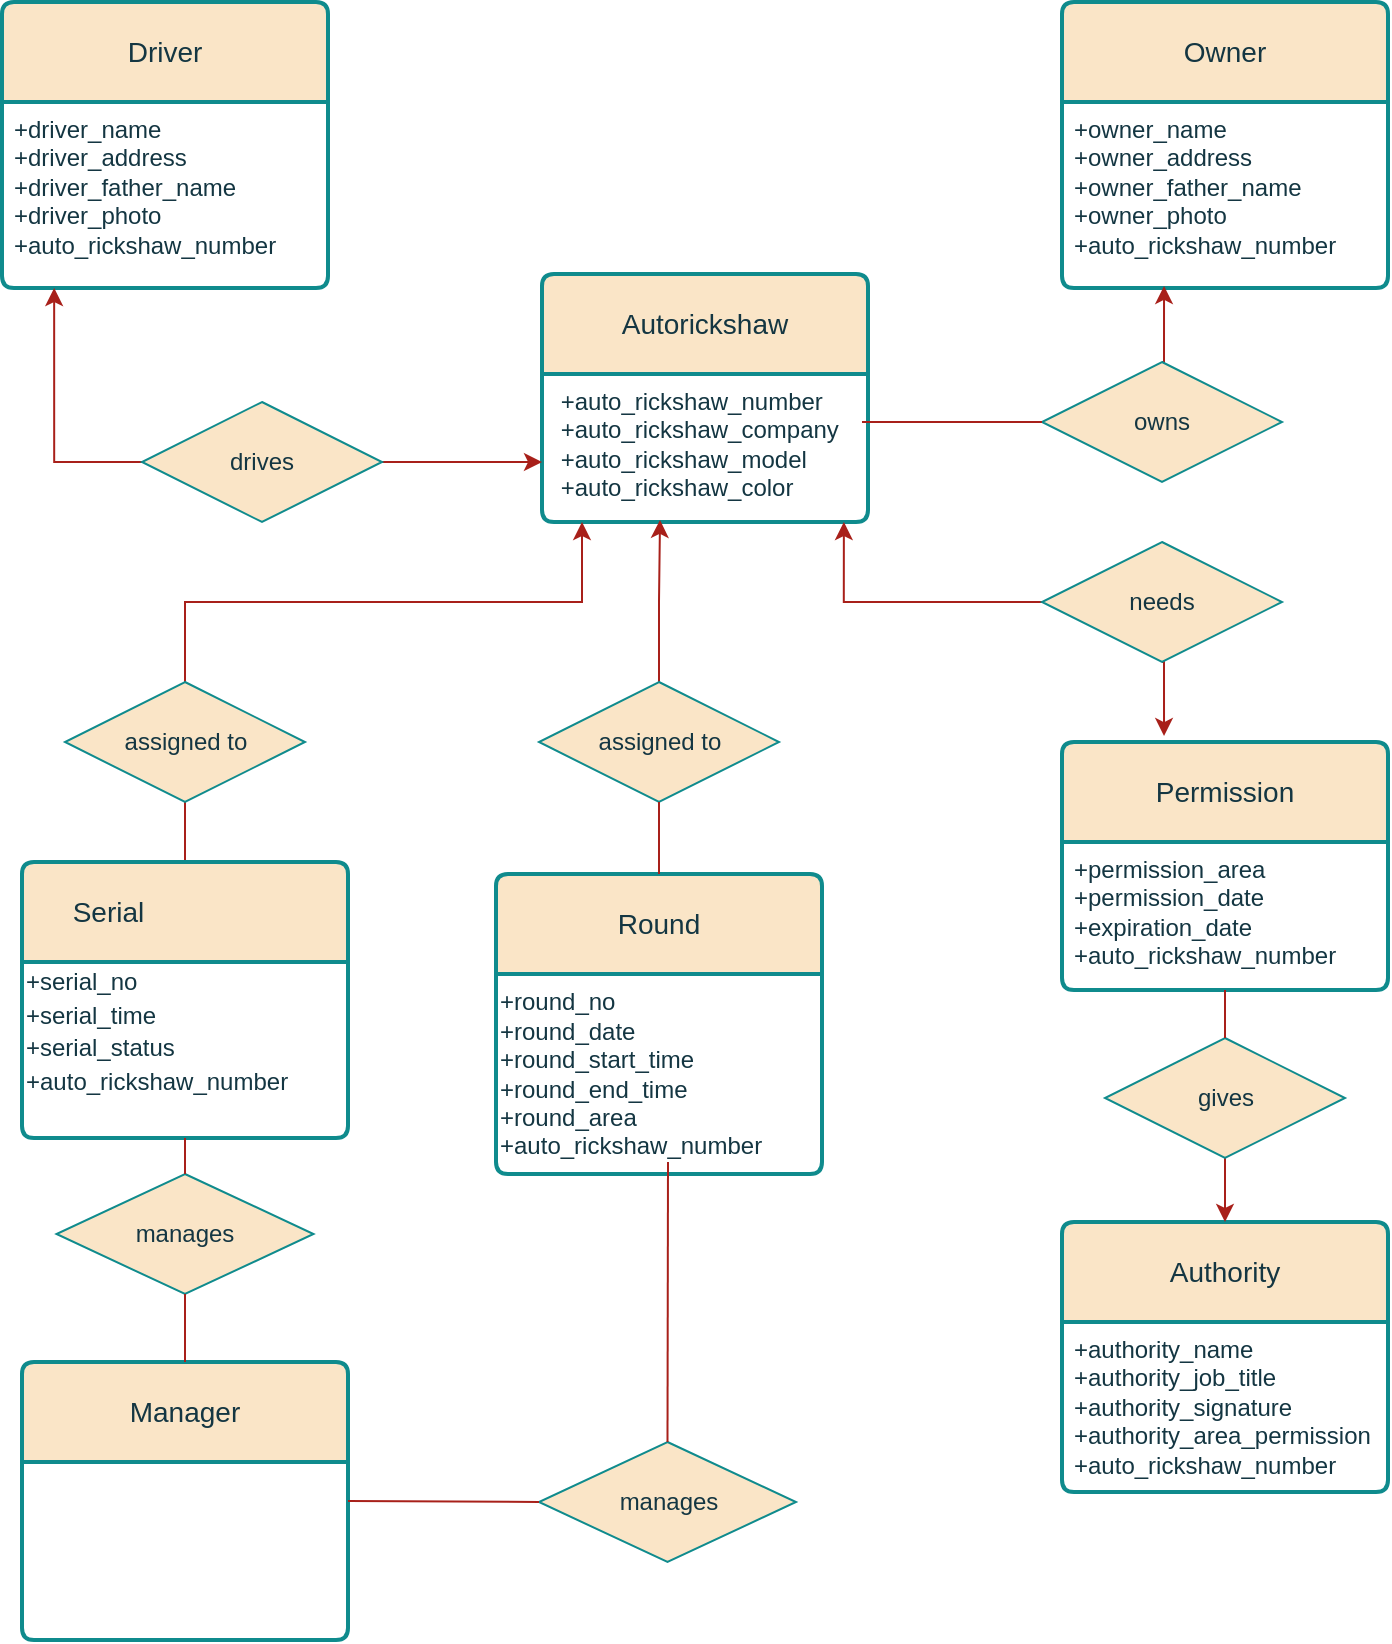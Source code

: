 <mxfile version="21.1.1" type="device">
  <diagram name="Page-1" id="wrh6u3vPimuFKa-tyXvt">
    <mxGraphModel dx="1050" dy="573" grid="1" gridSize="10" guides="1" tooltips="1" connect="1" arrows="1" fold="1" page="1" pageScale="1" pageWidth="827" pageHeight="1169" background="#ffffff" math="0" shadow="0">
      <root>
        <mxCell id="0" />
        <mxCell id="1" parent="0" />
        <mxCell id="Bhm3AzSd8e_pB51hkN4D-1" value="Driver" style="swimlane;childLayout=stackLayout;horizontal=1;startSize=50;horizontalStack=0;rounded=1;fontSize=14;fontStyle=0;strokeWidth=2;resizeParent=0;resizeLast=1;shadow=0;dashed=0;align=center;arcSize=4;whiteSpace=wrap;html=1;labelBackgroundColor=none;fillColor=#FAE5C7;strokeColor=#0F8B8D;fontColor=#143642;" parent="1" vertex="1">
          <mxGeometry x="100" y="130" width="163" height="143" as="geometry" />
        </mxCell>
        <mxCell id="Bhm3AzSd8e_pB51hkN4D-2" value="&lt;font style=&quot;font-size: 12px;&quot;&gt;+driver_name&lt;br&gt;+driver_address&lt;br&gt;+driver_father_name&lt;br&gt;+driver_photo&lt;br&gt;+auto_rickshaw_number&lt;/font&gt;" style="align=left;strokeColor=none;fillColor=none;spacingLeft=4;fontSize=12;verticalAlign=top;resizable=0;rotatable=0;part=1;html=1;labelBackgroundColor=none;fontColor=#143642;" parent="Bhm3AzSd8e_pB51hkN4D-1" vertex="1">
          <mxGeometry y="50" width="163" height="93" as="geometry" />
        </mxCell>
        <mxCell id="Bhm3AzSd8e_pB51hkN4D-5" value="Autorickshaw" style="swimlane;childLayout=stackLayout;horizontal=1;startSize=50;horizontalStack=0;rounded=1;fontSize=14;fontStyle=0;strokeWidth=2;resizeParent=0;resizeLast=1;shadow=0;dashed=0;align=center;arcSize=4;whiteSpace=wrap;html=1;labelBackgroundColor=none;fillColor=#FAE5C7;strokeColor=#0F8B8D;fontColor=#143642;" parent="1" vertex="1">
          <mxGeometry x="370" y="266" width="163" height="124" as="geometry" />
        </mxCell>
        <mxCell id="Bhm3AzSd8e_pB51hkN4D-6" value="&lt;div&gt;&amp;nbsp;+auto_rickshaw_number&lt;/div&gt;&lt;div&gt;&amp;nbsp;+auto_rickshaw_company&lt;/div&gt;&lt;div&gt;&amp;nbsp;+auto_rickshaw_model&lt;/div&gt;&lt;div&gt;&amp;nbsp;+auto_rickshaw_color&lt;/div&gt;" style="align=left;strokeColor=none;fillColor=none;spacingLeft=4;fontSize=12;verticalAlign=top;resizable=0;rotatable=0;part=1;html=1;labelBackgroundColor=none;fontColor=#143642;" parent="Bhm3AzSd8e_pB51hkN4D-5" vertex="1">
          <mxGeometry y="50" width="163" height="74" as="geometry" />
        </mxCell>
        <mxCell id="Bhm3AzSd8e_pB51hkN4D-9" value="Owner" style="swimlane;childLayout=stackLayout;horizontal=1;startSize=50;horizontalStack=0;rounded=1;fontSize=14;fontStyle=0;strokeWidth=2;resizeParent=0;resizeLast=1;shadow=0;dashed=0;align=center;arcSize=4;whiteSpace=wrap;html=1;labelBackgroundColor=none;fillColor=#FAE5C7;strokeColor=#0F8B8D;fontColor=#143642;" parent="1" vertex="1">
          <mxGeometry x="630" y="130" width="163" height="143" as="geometry" />
        </mxCell>
        <mxCell id="Bhm3AzSd8e_pB51hkN4D-10" value="&lt;div style=&quot;border-color: var(--border-color);&quot;&gt;+owner_name&lt;/div&gt;&lt;div style=&quot;border-color: var(--border-color);&quot;&gt;+owner_address&lt;/div&gt;&lt;div style=&quot;border-color: var(--border-color);&quot;&gt;+owner_father_name&lt;/div&gt;&lt;div style=&quot;border-color: var(--border-color);&quot;&gt;+owner_photo&lt;/div&gt;&lt;div style=&quot;border-color: var(--border-color);&quot;&gt;+auto_rickshaw_number&lt;/div&gt;" style="align=left;strokeColor=none;fillColor=none;spacingLeft=4;fontSize=12;verticalAlign=top;resizable=0;rotatable=0;part=1;html=1;labelBackgroundColor=none;fontColor=#143642;" parent="Bhm3AzSd8e_pB51hkN4D-9" vertex="1">
          <mxGeometry y="50" width="163" height="93" as="geometry" />
        </mxCell>
        <mxCell id="Bhm3AzSd8e_pB51hkN4D-17" value="Permission" style="swimlane;childLayout=stackLayout;horizontal=1;startSize=50;horizontalStack=0;rounded=1;fontSize=14;fontStyle=0;strokeWidth=2;resizeParent=0;resizeLast=1;shadow=0;dashed=0;align=center;arcSize=4;whiteSpace=wrap;html=1;labelBackgroundColor=none;fillColor=#FAE5C7;strokeColor=#0F8B8D;fontColor=#143642;" parent="1" vertex="1">
          <mxGeometry x="630" y="500" width="163" height="124" as="geometry" />
        </mxCell>
        <mxCell id="Bhm3AzSd8e_pB51hkN4D-18" value="&lt;div&gt;+permission_area&lt;/div&gt;&lt;div&gt;+permission_date&lt;/div&gt;&lt;div&gt;+expiration_date&lt;/div&gt;&lt;div&gt;+auto_rickshaw_number&lt;/div&gt;" style="align=left;strokeColor=none;fillColor=none;spacingLeft=4;fontSize=12;verticalAlign=top;resizable=0;rotatable=0;part=1;html=1;labelBackgroundColor=none;fontColor=#143642;" parent="Bhm3AzSd8e_pB51hkN4D-17" vertex="1">
          <mxGeometry y="50" width="163" height="74" as="geometry" />
        </mxCell>
        <mxCell id="Bhm3AzSd8e_pB51hkN4D-19" value="Authority" style="swimlane;childLayout=stackLayout;horizontal=1;startSize=50;horizontalStack=0;rounded=1;fontSize=14;fontStyle=0;strokeWidth=2;resizeParent=0;resizeLast=1;shadow=0;dashed=0;align=center;arcSize=4;whiteSpace=wrap;html=1;labelBackgroundColor=none;fillColor=#FAE5C7;strokeColor=#0F8B8D;fontColor=#143642;" parent="1" vertex="1">
          <mxGeometry x="630" y="740" width="163" height="135" as="geometry" />
        </mxCell>
        <mxCell id="Bhm3AzSd8e_pB51hkN4D-20" value="&lt;div&gt;+authority_name&lt;/div&gt;&lt;div&gt;+authority_job_title&lt;/div&gt;&lt;div&gt;+authority_signature&lt;/div&gt;&lt;div&gt;+authority_area_permission&lt;/div&gt;&lt;div&gt;+auto_rickshaw_number&lt;/div&gt;" style="align=left;strokeColor=none;fillColor=none;spacingLeft=4;fontSize=12;verticalAlign=top;resizable=0;rotatable=0;part=1;html=1;labelBackgroundColor=none;fontColor=#143642;" parent="Bhm3AzSd8e_pB51hkN4D-19" vertex="1">
          <mxGeometry y="50" width="163" height="85" as="geometry" />
        </mxCell>
        <mxCell id="Bhm3AzSd8e_pB51hkN4D-21" value="Round" style="swimlane;childLayout=stackLayout;horizontal=1;startSize=50;horizontalStack=0;rounded=1;fontSize=14;fontStyle=0;strokeWidth=2;resizeParent=0;resizeLast=1;shadow=0;dashed=0;align=center;arcSize=4;whiteSpace=wrap;html=1;labelBackgroundColor=none;fillColor=#FAE5C7;strokeColor=#0F8B8D;fontColor=#143642;" parent="1" vertex="1">
          <mxGeometry x="347" y="566" width="163" height="150" as="geometry" />
        </mxCell>
        <mxCell id="Bhm3AzSd8e_pB51hkN4D-55" value="&lt;div&gt;+round_no&lt;/div&gt;&lt;div&gt;+round_date&lt;/div&gt;&lt;div&gt;+round_start_time&lt;/div&gt;&lt;div&gt;+round_end_time&lt;/div&gt;&lt;div&gt;+round_area&lt;/div&gt;&lt;div style=&quot;&quot;&gt;+auto_rickshaw_number&lt;/div&gt;" style="text;html=1;align=left;verticalAlign=middle;resizable=0;points=[];autosize=1;strokeColor=none;fillColor=none;fontColor=#143642;" parent="Bhm3AzSd8e_pB51hkN4D-21" vertex="1">
          <mxGeometry y="50" width="163" height="100" as="geometry" />
        </mxCell>
        <mxCell id="Bhm3AzSd8e_pB51hkN4D-27" style="edgeStyle=orthogonalEdgeStyle;rounded=0;orthogonalLoop=1;jettySize=auto;html=1;exitX=1;exitY=0.5;exitDx=0;exitDy=0;entryX=0;entryY=0.595;entryDx=0;entryDy=0;entryPerimeter=0;labelBackgroundColor=none;strokeColor=#A8201A;fontColor=default;" parent="1" source="Bhm3AzSd8e_pB51hkN4D-26" target="Bhm3AzSd8e_pB51hkN4D-6" edge="1">
          <mxGeometry relative="1" as="geometry" />
        </mxCell>
        <mxCell id="Bhm3AzSd8e_pB51hkN4D-29" style="edgeStyle=orthogonalEdgeStyle;rounded=0;orthogonalLoop=1;jettySize=auto;html=1;exitX=0;exitY=0.5;exitDx=0;exitDy=0;entryX=0.16;entryY=1;entryDx=0;entryDy=0;entryPerimeter=0;labelBackgroundColor=none;strokeColor=#A8201A;fontColor=default;" parent="1" source="Bhm3AzSd8e_pB51hkN4D-26" target="Bhm3AzSd8e_pB51hkN4D-2" edge="1">
          <mxGeometry relative="1" as="geometry" />
        </mxCell>
        <mxCell id="Bhm3AzSd8e_pB51hkN4D-26" value="drives" style="shape=rhombus;perimeter=rhombusPerimeter;whiteSpace=wrap;html=1;align=center;labelBackgroundColor=none;fillColor=#FAE5C7;strokeColor=#0F8B8D;fontColor=#143642;" parent="1" vertex="1">
          <mxGeometry x="170" y="330" width="120" height="60" as="geometry" />
        </mxCell>
        <mxCell id="Bhm3AzSd8e_pB51hkN4D-30" value="manages" style="shape=rhombus;perimeter=rhombusPerimeter;whiteSpace=wrap;html=1;align=center;labelBackgroundColor=none;fillColor=#FAE5C7;strokeColor=#0F8B8D;fontColor=#143642;" parent="1" vertex="1">
          <mxGeometry x="368.5" y="850" width="128.5" height="60" as="geometry" />
        </mxCell>
        <mxCell id="Bhm3AzSd8e_pB51hkN4D-36" style="edgeStyle=orthogonalEdgeStyle;rounded=0;orthogonalLoop=1;jettySize=auto;html=1;exitX=0.5;exitY=0;exitDx=0;exitDy=0;entryX=0.313;entryY=0.989;entryDx=0;entryDy=0;entryPerimeter=0;labelBackgroundColor=none;strokeColor=#A8201A;fontColor=default;" parent="1" source="Bhm3AzSd8e_pB51hkN4D-35" target="Bhm3AzSd8e_pB51hkN4D-10" edge="1">
          <mxGeometry relative="1" as="geometry" />
        </mxCell>
        <mxCell id="Bhm3AzSd8e_pB51hkN4D-35" value="owns" style="shape=rhombus;perimeter=rhombusPerimeter;whiteSpace=wrap;html=1;align=center;labelBackgroundColor=none;fillColor=#FAE5C7;strokeColor=#0F8B8D;fontColor=#143642;" parent="1" vertex="1">
          <mxGeometry x="620" y="310" width="120" height="60" as="geometry" />
        </mxCell>
        <mxCell id="Bhm3AzSd8e_pB51hkN4D-37" value="" style="endArrow=none;html=1;rounded=0;labelBackgroundColor=none;strokeColor=#A8201A;fontColor=default;" parent="1" target="Bhm3AzSd8e_pB51hkN4D-35" edge="1">
          <mxGeometry width="50" height="50" relative="1" as="geometry">
            <mxPoint x="530" y="340" as="sourcePoint" />
            <mxPoint x="450" y="290" as="targetPoint" />
          </mxGeometry>
        </mxCell>
        <mxCell id="Bhm3AzSd8e_pB51hkN4D-64" style="edgeStyle=orthogonalEdgeStyle;rounded=0;orthogonalLoop=1;jettySize=auto;html=1;exitX=0.5;exitY=0;exitDx=0;exitDy=0;entryX=0.362;entryY=0.986;entryDx=0;entryDy=0;entryPerimeter=0;strokeColor=#A8201A;fontColor=#143642;fillColor=#FAE5C7;" parent="1" source="Bhm3AzSd8e_pB51hkN4D-39" target="Bhm3AzSd8e_pB51hkN4D-6" edge="1">
          <mxGeometry relative="1" as="geometry" />
        </mxCell>
        <mxCell id="Bhm3AzSd8e_pB51hkN4D-39" value="assigned to" style="shape=rhombus;perimeter=rhombusPerimeter;whiteSpace=wrap;html=1;align=center;labelBackgroundColor=none;fillColor=#FAE5C7;strokeColor=#0F8B8D;fontColor=#143642;" parent="1" vertex="1">
          <mxGeometry x="368.5" y="470" width="120" height="60" as="geometry" />
        </mxCell>
        <mxCell id="Bhm3AzSd8e_pB51hkN4D-62" style="edgeStyle=orthogonalEdgeStyle;rounded=0;orthogonalLoop=1;jettySize=auto;html=1;exitX=0.5;exitY=0;exitDx=0;exitDy=0;strokeColor=#A8201A;fontColor=#143642;fillColor=#FAE5C7;" parent="1" target="Bhm3AzSd8e_pB51hkN4D-6" edge="1">
          <mxGeometry relative="1" as="geometry">
            <mxPoint x="191.5" y="470" as="sourcePoint" />
            <Array as="points">
              <mxPoint x="192" y="430" />
              <mxPoint x="390" y="430" />
            </Array>
          </mxGeometry>
        </mxCell>
        <mxCell id="Bhm3AzSd8e_pB51hkN4D-43" value="" style="endArrow=none;html=1;rounded=0;entryX=0.5;entryY=1;entryDx=0;entryDy=0;labelBackgroundColor=none;strokeColor=#A8201A;fontColor=default;" parent="1" edge="1">
          <mxGeometry width="50" height="50" relative="1" as="geometry">
            <mxPoint x="191.5" y="560" as="sourcePoint" />
            <mxPoint x="191.5" y="530" as="targetPoint" />
          </mxGeometry>
        </mxCell>
        <mxCell id="Bhm3AzSd8e_pB51hkN4D-45" value="" style="endArrow=none;html=1;rounded=0;exitX=0.5;exitY=0;exitDx=0;exitDy=0;entryX=0.5;entryY=1;entryDx=0;entryDy=0;labelBackgroundColor=none;strokeColor=#A8201A;fontColor=default;" parent="1" source="Bhm3AzSd8e_pB51hkN4D-21" target="Bhm3AzSd8e_pB51hkN4D-39" edge="1">
          <mxGeometry width="50" height="50" relative="1" as="geometry">
            <mxPoint x="388.5" y="520" as="sourcePoint" />
            <mxPoint x="438.5" y="470" as="targetPoint" />
          </mxGeometry>
        </mxCell>
        <mxCell id="Bhm3AzSd8e_pB51hkN4D-47" style="edgeStyle=orthogonalEdgeStyle;rounded=0;orthogonalLoop=1;jettySize=auto;html=1;exitX=0.5;exitY=1;exitDx=0;exitDy=0;entryX=0.5;entryY=0;entryDx=0;entryDy=0;labelBackgroundColor=none;strokeColor=#A8201A;fontColor=default;" parent="1" source="Bhm3AzSd8e_pB51hkN4D-46" edge="1">
          <mxGeometry relative="1" as="geometry">
            <mxPoint x="711.5" y="740" as="targetPoint" />
          </mxGeometry>
        </mxCell>
        <mxCell id="Bhm3AzSd8e_pB51hkN4D-46" value="gives" style="shape=rhombus;perimeter=rhombusPerimeter;whiteSpace=wrap;html=1;align=center;labelBackgroundColor=none;fillColor=#FAE5C7;strokeColor=#0F8B8D;fontColor=#143642;" parent="1" vertex="1">
          <mxGeometry x="651.5" y="648" width="120" height="60" as="geometry" />
        </mxCell>
        <mxCell id="Bhm3AzSd8e_pB51hkN4D-48" value="" style="endArrow=none;html=1;rounded=0;entryX=0.5;entryY=0;entryDx=0;entryDy=0;exitX=0.5;exitY=1;exitDx=0;exitDy=0;labelBackgroundColor=none;strokeColor=#A8201A;fontColor=default;" parent="1" source="Bhm3AzSd8e_pB51hkN4D-18" target="Bhm3AzSd8e_pB51hkN4D-46" edge="1">
          <mxGeometry width="50" height="50" relative="1" as="geometry">
            <mxPoint x="410" y="650" as="sourcePoint" />
            <mxPoint x="460" y="600" as="targetPoint" />
          </mxGeometry>
        </mxCell>
        <mxCell id="Bhm3AzSd8e_pB51hkN4D-52" style="edgeStyle=orthogonalEdgeStyle;rounded=0;orthogonalLoop=1;jettySize=auto;html=1;exitX=0;exitY=0.5;exitDx=0;exitDy=0;entryX=0.926;entryY=1;entryDx=0;entryDy=0;entryPerimeter=0;labelBackgroundColor=none;strokeColor=#A8201A;fontColor=default;" parent="1" source="Bhm3AzSd8e_pB51hkN4D-50" target="Bhm3AzSd8e_pB51hkN4D-6" edge="1">
          <mxGeometry relative="1" as="geometry" />
        </mxCell>
        <mxCell id="Bhm3AzSd8e_pB51hkN4D-53" style="edgeStyle=orthogonalEdgeStyle;rounded=0;orthogonalLoop=1;jettySize=auto;html=1;exitX=0.5;exitY=1;exitDx=0;exitDy=0;entryX=0.313;entryY=-0.024;entryDx=0;entryDy=0;entryPerimeter=0;labelBackgroundColor=none;strokeColor=#A8201A;fontColor=default;" parent="1" source="Bhm3AzSd8e_pB51hkN4D-50" target="Bhm3AzSd8e_pB51hkN4D-17" edge="1">
          <mxGeometry relative="1" as="geometry" />
        </mxCell>
        <mxCell id="Bhm3AzSd8e_pB51hkN4D-50" value="needs" style="shape=rhombus;perimeter=rhombusPerimeter;whiteSpace=wrap;html=1;align=center;labelBackgroundColor=none;fillColor=#FAE5C7;strokeColor=#0F8B8D;fontColor=#143642;" parent="1" vertex="1">
          <mxGeometry x="620" y="400" width="120" height="60" as="geometry" />
        </mxCell>
        <mxCell id="Bhm3AzSd8e_pB51hkN4D-54" value="&lt;br&gt;&lt;br&gt;&lt;br&gt;&amp;nbsp; &amp;nbsp; &amp;nbsp; &amp;nbsp; &amp;nbsp; &amp;nbsp; &amp;nbsp; &lt;br&gt;&lt;br&gt;&lt;span style=&quot;white-space: pre;&quot;&gt; &lt;/span&gt;&amp;nbsp; &amp;nbsp; &amp;nbsp;Serial&lt;br&gt;&lt;span style=&quot;font-size: 12px;&quot;&gt;&lt;br&gt;+serial_no&lt;br&gt;+serial_time&lt;/span&gt;&lt;br style=&quot;border-color: var(--border-color); font-size: 12px;&quot;&gt;&lt;span style=&quot;font-size: 12px;&quot;&gt;+serial_status&lt;/span&gt;&lt;br style=&quot;border-color: var(--border-color); font-size: 12px;&quot;&gt;&lt;span style=&quot;font-size: 12px;&quot;&gt;+auto_rickshaw_number&lt;/span&gt;" style="swimlane;childLayout=stackLayout;horizontal=1;startSize=50;horizontalStack=0;rounded=1;fontSize=14;fontStyle=0;strokeWidth=2;resizeParent=0;resizeLast=1;shadow=0;dashed=0;align=left;arcSize=4;whiteSpace=wrap;html=1;labelBackgroundColor=none;fillColor=#FAE5C7;strokeColor=#0F8B8D;fontColor=#143642;" parent="1" vertex="1">
          <mxGeometry x="110" y="560" width="163" height="138" as="geometry" />
        </mxCell>
        <mxCell id="Bhm3AzSd8e_pB51hkN4D-13" value="Manager" style="swimlane;childLayout=stackLayout;horizontal=1;startSize=50;horizontalStack=0;rounded=1;fontSize=14;fontStyle=0;strokeWidth=2;resizeParent=0;resizeLast=1;shadow=0;dashed=0;align=center;arcSize=4;whiteSpace=wrap;html=1;labelBackgroundColor=none;fillColor=#FAE5C7;strokeColor=#0F8B8D;fontColor=#143642;" parent="1" vertex="1">
          <mxGeometry x="110" y="810" width="163" height="139" as="geometry" />
        </mxCell>
        <mxCell id="Bhm3AzSd8e_pB51hkN4D-65" value="manages" style="shape=rhombus;perimeter=rhombusPerimeter;whiteSpace=wrap;html=1;align=center;labelBackgroundColor=none;fillColor=#FAE5C7;strokeColor=#0F8B8D;fontColor=#143642;" parent="1" vertex="1">
          <mxGeometry x="127.25" y="716" width="128.5" height="60" as="geometry" />
        </mxCell>
        <mxCell id="Bhm3AzSd8e_pB51hkN4D-66" value="" style="endArrow=none;html=1;rounded=0;strokeColor=#A8201A;fontColor=#143642;fillColor=#FAE5C7;exitX=0.5;exitY=0;exitDx=0;exitDy=0;entryX=0.5;entryY=1;entryDx=0;entryDy=0;" parent="1" source="Bhm3AzSd8e_pB51hkN4D-65" target="Bhm3AzSd8e_pB51hkN4D-54" edge="1">
          <mxGeometry relative="1" as="geometry">
            <mxPoint x="340" y="720" as="sourcePoint" />
            <mxPoint x="500" y="720" as="targetPoint" />
          </mxGeometry>
        </mxCell>
        <mxCell id="Bhm3AzSd8e_pB51hkN4D-67" value="" style="endArrow=none;html=1;rounded=0;strokeColor=#A8201A;fontColor=#143642;fillColor=#FAE5C7;exitX=0.5;exitY=1;exitDx=0;exitDy=0;entryX=0.5;entryY=0;entryDx=0;entryDy=0;" parent="1" source="Bhm3AzSd8e_pB51hkN4D-65" target="Bhm3AzSd8e_pB51hkN4D-13" edge="1">
          <mxGeometry relative="1" as="geometry">
            <mxPoint x="340" y="720" as="sourcePoint" />
            <mxPoint x="500" y="720" as="targetPoint" />
          </mxGeometry>
        </mxCell>
        <mxCell id="Bhm3AzSd8e_pB51hkN4D-68" value="" style="endArrow=none;html=1;rounded=0;strokeColor=#A8201A;fontColor=#143642;fillColor=#FAE5C7;exitX=1;exitY=0.5;exitDx=0;exitDy=0;entryX=0;entryY=0.5;entryDx=0;entryDy=0;" parent="1" source="Bhm3AzSd8e_pB51hkN4D-13" target="Bhm3AzSd8e_pB51hkN4D-30" edge="1">
          <mxGeometry relative="1" as="geometry">
            <mxPoint x="340" y="720" as="sourcePoint" />
            <mxPoint x="500" y="720" as="targetPoint" />
          </mxGeometry>
        </mxCell>
        <mxCell id="Bhm3AzSd8e_pB51hkN4D-70" value="" style="endArrow=none;html=1;rounded=0;strokeColor=#A8201A;fontColor=#143642;fillColor=#FAE5C7;exitX=0.5;exitY=0;exitDx=0;exitDy=0;" parent="1" source="Bhm3AzSd8e_pB51hkN4D-30" edge="1">
          <mxGeometry relative="1" as="geometry">
            <mxPoint x="340" y="720" as="sourcePoint" />
            <mxPoint x="433" y="710" as="targetPoint" />
          </mxGeometry>
        </mxCell>
        <mxCell id="Bhm3AzSd8e_pB51hkN4D-72" value="assigned to" style="shape=rhombus;perimeter=rhombusPerimeter;whiteSpace=wrap;html=1;align=center;labelBackgroundColor=none;fillColor=#FAE5C7;strokeColor=#0F8B8D;fontColor=#143642;" parent="1" vertex="1">
          <mxGeometry x="131.5" y="470" width="120" height="60" as="geometry" />
        </mxCell>
      </root>
    </mxGraphModel>
  </diagram>
</mxfile>

